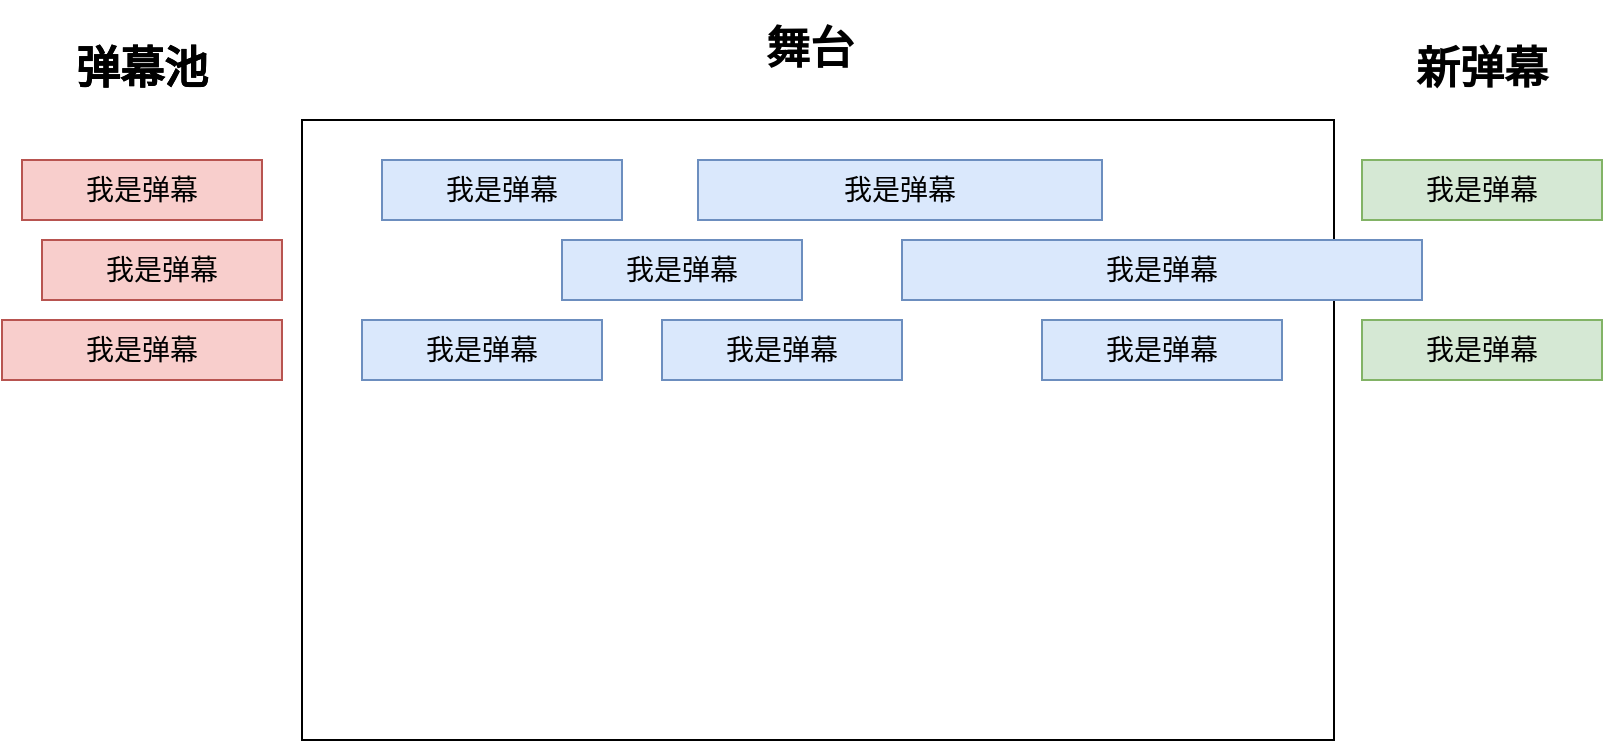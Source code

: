 <mxfile version="13.9.2" type="github">
  <diagram id="gcs7_qLHjLeMVAddFFKn" name="Page-1">
    <mxGraphModel dx="1298" dy="727" grid="1" gridSize="10" guides="1" tooltips="1" connect="1" arrows="1" fold="1" page="1" pageScale="1" pageWidth="827" pageHeight="800" math="0" shadow="0">
      <root>
        <mxCell id="0" />
        <mxCell id="1" parent="0" />
        <mxCell id="38FZYthl2X9QsImfCYX1-1" value="" style="rounded=0;whiteSpace=wrap;html=1;" vertex="1" parent="1">
          <mxGeometry x="160" y="170" width="516" height="310" as="geometry" />
        </mxCell>
        <mxCell id="38FZYthl2X9QsImfCYX1-2" value="&lt;font style=&quot;font-size: 14px&quot;&gt;我是弹幕&lt;/font&gt;" style="rounded=0;whiteSpace=wrap;html=1;fillColor=#dae8fc;strokeColor=#6c8ebf;" vertex="1" parent="1">
          <mxGeometry x="200" y="190" width="120" height="30" as="geometry" />
        </mxCell>
        <mxCell id="38FZYthl2X9QsImfCYX1-3" value="&lt;font style=&quot;font-size: 14px&quot;&gt;我是弹幕&lt;/font&gt;" style="rounded=0;whiteSpace=wrap;html=1;fillColor=#dae8fc;strokeColor=#6c8ebf;" vertex="1" parent="1">
          <mxGeometry x="290" y="230" width="120" height="30" as="geometry" />
        </mxCell>
        <mxCell id="38FZYthl2X9QsImfCYX1-4" value="&lt;font style=&quot;font-size: 14px&quot;&gt;我是弹幕&lt;/font&gt;" style="rounded=0;whiteSpace=wrap;html=1;fillColor=#dae8fc;strokeColor=#6c8ebf;" vertex="1" parent="1">
          <mxGeometry x="358" y="190" width="202" height="30" as="geometry" />
        </mxCell>
        <mxCell id="38FZYthl2X9QsImfCYX1-5" value="&lt;font style=&quot;font-size: 14px&quot;&gt;我是弹幕&lt;/font&gt;" style="rounded=0;whiteSpace=wrap;html=1;fillColor=#dae8fc;strokeColor=#6c8ebf;" vertex="1" parent="1">
          <mxGeometry x="190" y="270" width="120" height="30" as="geometry" />
        </mxCell>
        <mxCell id="38FZYthl2X9QsImfCYX1-6" value="&lt;font style=&quot;font-size: 14px&quot;&gt;我是弹幕&lt;/font&gt;" style="rounded=0;whiteSpace=wrap;html=1;fillColor=#dae8fc;strokeColor=#6c8ebf;" vertex="1" parent="1">
          <mxGeometry x="340" y="270" width="120" height="30" as="geometry" />
        </mxCell>
        <mxCell id="38FZYthl2X9QsImfCYX1-7" value="&lt;font style=&quot;font-size: 14px&quot;&gt;我是弹幕&lt;/font&gt;" style="rounded=0;whiteSpace=wrap;html=1;fillColor=#dae8fc;strokeColor=#6c8ebf;" vertex="1" parent="1">
          <mxGeometry x="460" y="230" width="260" height="30" as="geometry" />
        </mxCell>
        <mxCell id="38FZYthl2X9QsImfCYX1-8" value="&lt;font style=&quot;font-size: 14px&quot;&gt;我是弹幕&lt;/font&gt;" style="rounded=0;whiteSpace=wrap;html=1;fillColor=#dae8fc;strokeColor=#6c8ebf;" vertex="1" parent="1">
          <mxGeometry x="530" y="270" width="120" height="30" as="geometry" />
        </mxCell>
        <mxCell id="38FZYthl2X9QsImfCYX1-9" value="&lt;font style=&quot;font-size: 14px&quot;&gt;我是弹幕&lt;/font&gt;" style="rounded=0;whiteSpace=wrap;html=1;fillColor=#d5e8d4;strokeColor=#82b366;" vertex="1" parent="1">
          <mxGeometry x="690" y="190" width="120" height="30" as="geometry" />
        </mxCell>
        <mxCell id="38FZYthl2X9QsImfCYX1-10" value="&lt;font style=&quot;font-size: 14px&quot;&gt;我是弹幕&lt;/font&gt;" style="rounded=0;whiteSpace=wrap;html=1;fillColor=#d5e8d4;strokeColor=#82b366;" vertex="1" parent="1">
          <mxGeometry x="690" y="270" width="120" height="30" as="geometry" />
        </mxCell>
        <mxCell id="38FZYthl2X9QsImfCYX1-11" value="&lt;font style=&quot;font-size: 14px&quot;&gt;我是弹幕&lt;/font&gt;" style="rounded=0;whiteSpace=wrap;html=1;fillColor=#f8cecc;strokeColor=#b85450;" vertex="1" parent="1">
          <mxGeometry x="20" y="190" width="120" height="30" as="geometry" />
        </mxCell>
        <mxCell id="38FZYthl2X9QsImfCYX1-12" value="&lt;font style=&quot;font-size: 14px&quot;&gt;我是弹幕&lt;/font&gt;" style="rounded=0;whiteSpace=wrap;html=1;fillColor=#f8cecc;strokeColor=#b85450;" vertex="1" parent="1">
          <mxGeometry x="10" y="270" width="140" height="30" as="geometry" />
        </mxCell>
        <mxCell id="38FZYthl2X9QsImfCYX1-13" value="&lt;font style=&quot;font-size: 14px&quot;&gt;我是弹幕&lt;/font&gt;" style="rounded=0;whiteSpace=wrap;html=1;fillColor=#f8cecc;strokeColor=#b85450;" vertex="1" parent="1">
          <mxGeometry x="30" y="230" width="120" height="30" as="geometry" />
        </mxCell>
        <mxCell id="38FZYthl2X9QsImfCYX1-14" value="&lt;b&gt;&lt;font style=&quot;font-size: 22px&quot;&gt;弹幕池&lt;/font&gt;&lt;/b&gt;" style="text;html=1;strokeColor=none;fillColor=none;align=center;verticalAlign=middle;whiteSpace=wrap;rounded=0;" vertex="1" parent="1">
          <mxGeometry x="35" y="120" width="90" height="50" as="geometry" />
        </mxCell>
        <mxCell id="38FZYthl2X9QsImfCYX1-16" value="&lt;b&gt;&lt;font style=&quot;font-size: 22px&quot;&gt;弹幕池&lt;/font&gt;&lt;/b&gt;" style="text;html=1;strokeColor=none;fillColor=none;align=center;verticalAlign=middle;whiteSpace=wrap;rounded=0;" vertex="1" parent="1">
          <mxGeometry x="35" y="120" width="90" height="50" as="geometry" />
        </mxCell>
        <mxCell id="38FZYthl2X9QsImfCYX1-17" value="&lt;span style=&quot;font-size: 22px&quot;&gt;&lt;b&gt;舞台&lt;/b&gt;&lt;/span&gt;" style="text;html=1;strokeColor=none;fillColor=none;align=center;verticalAlign=middle;whiteSpace=wrap;rounded=0;" vertex="1" parent="1">
          <mxGeometry x="369" y="110" width="90" height="50" as="geometry" />
        </mxCell>
        <mxCell id="38FZYthl2X9QsImfCYX1-18" value="&lt;b&gt;&lt;font style=&quot;font-size: 22px&quot;&gt;新弹幕&lt;/font&gt;&lt;/b&gt;" style="text;html=1;strokeColor=none;fillColor=none;align=center;verticalAlign=middle;whiteSpace=wrap;rounded=0;" vertex="1" parent="1">
          <mxGeometry x="705" y="120" width="90" height="50" as="geometry" />
        </mxCell>
      </root>
    </mxGraphModel>
  </diagram>
</mxfile>
